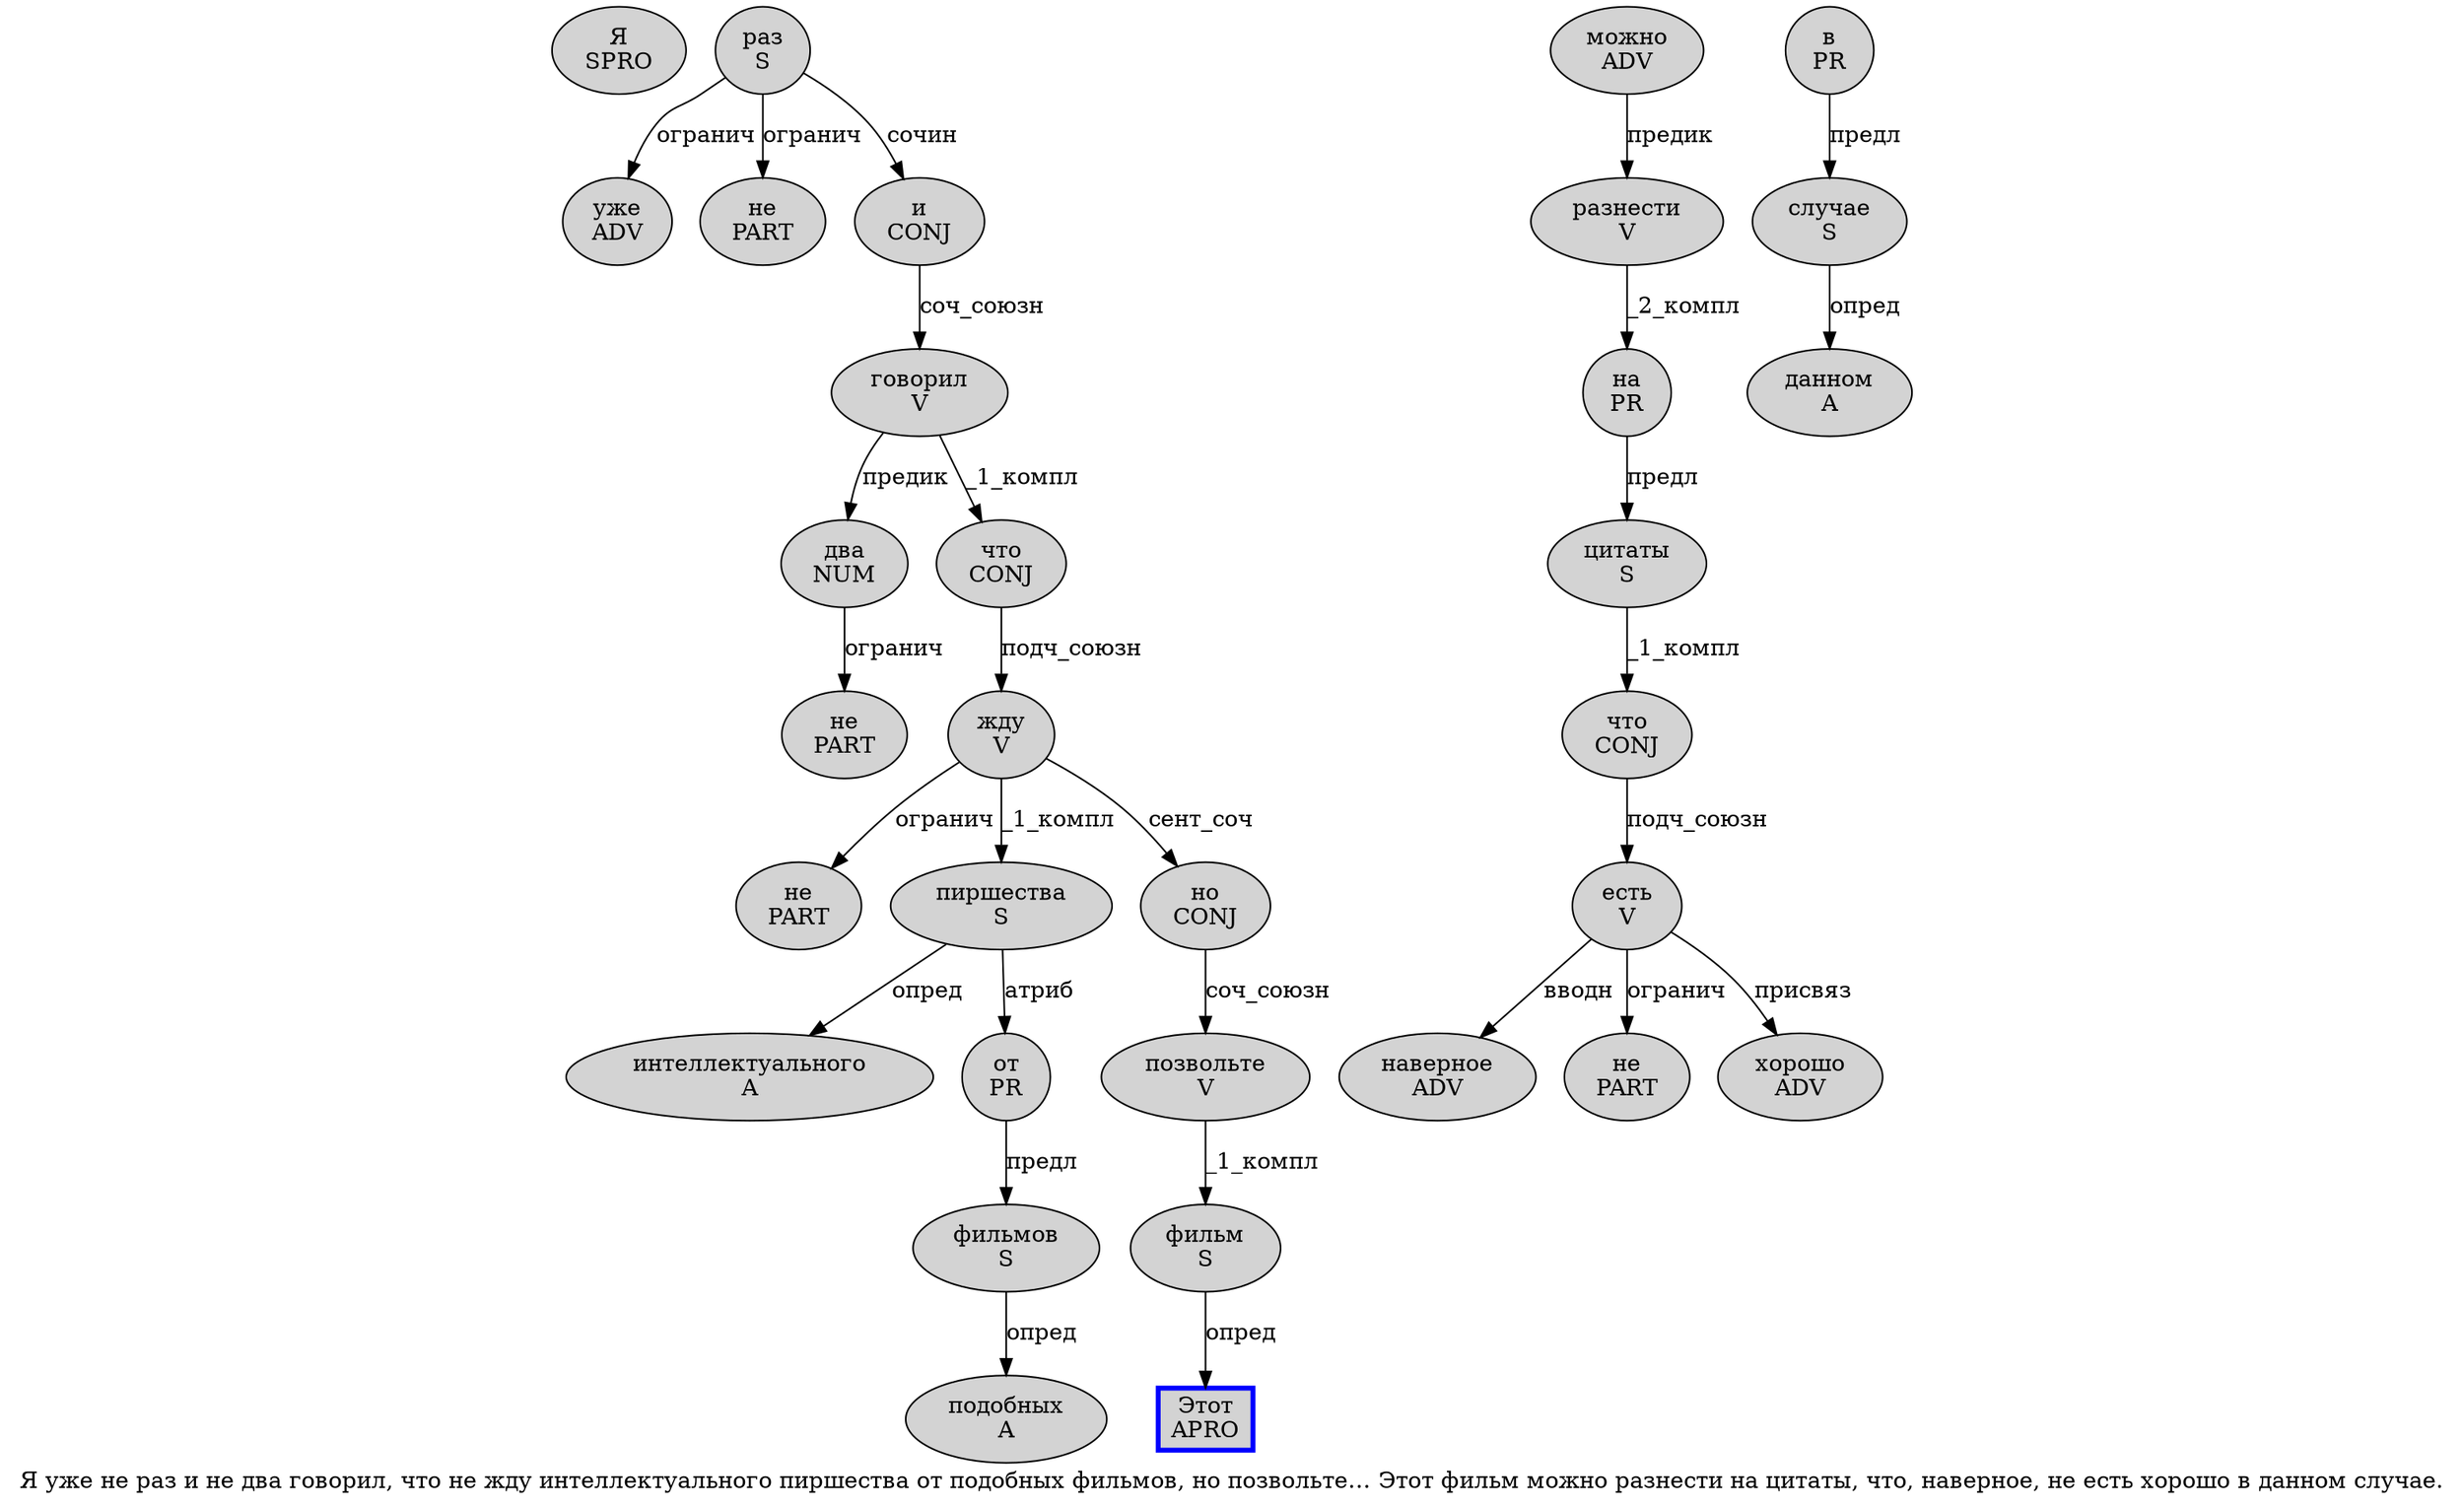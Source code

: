 digraph SENTENCE_4525 {
	graph [label="Я уже не раз и не два говорил, что не жду интеллектуального пиршества от подобных фильмов, но позвольте… Этот фильм можно разнести на цитаты, что, наверное, не есть хорошо в данном случае."]
	node [style=filled]
		0 [label="Я
SPRO" color="" fillcolor=lightgray penwidth=1 shape=ellipse]
		1 [label="уже
ADV" color="" fillcolor=lightgray penwidth=1 shape=ellipse]
		2 [label="не
PART" color="" fillcolor=lightgray penwidth=1 shape=ellipse]
		3 [label="раз
S" color="" fillcolor=lightgray penwidth=1 shape=ellipse]
		4 [label="и
CONJ" color="" fillcolor=lightgray penwidth=1 shape=ellipse]
		5 [label="не
PART" color="" fillcolor=lightgray penwidth=1 shape=ellipse]
		6 [label="два
NUM" color="" fillcolor=lightgray penwidth=1 shape=ellipse]
		7 [label="говорил
V" color="" fillcolor=lightgray penwidth=1 shape=ellipse]
		9 [label="что
CONJ" color="" fillcolor=lightgray penwidth=1 shape=ellipse]
		10 [label="не
PART" color="" fillcolor=lightgray penwidth=1 shape=ellipse]
		11 [label="жду
V" color="" fillcolor=lightgray penwidth=1 shape=ellipse]
		12 [label="интеллектуального
A" color="" fillcolor=lightgray penwidth=1 shape=ellipse]
		13 [label="пиршества
S" color="" fillcolor=lightgray penwidth=1 shape=ellipse]
		14 [label="от
PR" color="" fillcolor=lightgray penwidth=1 shape=ellipse]
		15 [label="подобных
A" color="" fillcolor=lightgray penwidth=1 shape=ellipse]
		16 [label="фильмов
S" color="" fillcolor=lightgray penwidth=1 shape=ellipse]
		18 [label="но
CONJ" color="" fillcolor=lightgray penwidth=1 shape=ellipse]
		19 [label="позвольте
V" color="" fillcolor=lightgray penwidth=1 shape=ellipse]
		21 [label="Этот
APRO" color=blue fillcolor=lightgray penwidth=3 shape=box]
		22 [label="фильм
S" color="" fillcolor=lightgray penwidth=1 shape=ellipse]
		23 [label="можно
ADV" color="" fillcolor=lightgray penwidth=1 shape=ellipse]
		24 [label="разнести
V" color="" fillcolor=lightgray penwidth=1 shape=ellipse]
		25 [label="на
PR" color="" fillcolor=lightgray penwidth=1 shape=ellipse]
		26 [label="цитаты
S" color="" fillcolor=lightgray penwidth=1 shape=ellipse]
		28 [label="что
CONJ" color="" fillcolor=lightgray penwidth=1 shape=ellipse]
		30 [label="наверное
ADV" color="" fillcolor=lightgray penwidth=1 shape=ellipse]
		32 [label="не
PART" color="" fillcolor=lightgray penwidth=1 shape=ellipse]
		33 [label="есть
V" color="" fillcolor=lightgray penwidth=1 shape=ellipse]
		34 [label="хорошо
ADV" color="" fillcolor=lightgray penwidth=1 shape=ellipse]
		35 [label="в
PR" color="" fillcolor=lightgray penwidth=1 shape=ellipse]
		36 [label="данном
A" color="" fillcolor=lightgray penwidth=1 shape=ellipse]
		37 [label="случае
S" color="" fillcolor=lightgray penwidth=1 shape=ellipse]
			22 -> 21 [label="опред"]
			11 -> 10 [label="огранич"]
			11 -> 13 [label="_1_компл"]
			11 -> 18 [label="сент_соч"]
			35 -> 37 [label="предл"]
			37 -> 36 [label="опред"]
			13 -> 12 [label="опред"]
			13 -> 14 [label="атриб"]
			3 -> 1 [label="огранич"]
			3 -> 2 [label="огранич"]
			3 -> 4 [label="сочин"]
			7 -> 6 [label="предик"]
			7 -> 9 [label="_1_компл"]
			6 -> 5 [label="огранич"]
			14 -> 16 [label="предл"]
			18 -> 19 [label="соч_союзн"]
			16 -> 15 [label="опред"]
			33 -> 30 [label="вводн"]
			33 -> 32 [label="огранич"]
			33 -> 34 [label="присвяз"]
			23 -> 24 [label="предик"]
			19 -> 22 [label="_1_компл"]
			4 -> 7 [label="соч_союзн"]
			25 -> 26 [label="предл"]
			26 -> 28 [label="_1_компл"]
			9 -> 11 [label="подч_союзн"]
			24 -> 25 [label="_2_компл"]
			28 -> 33 [label="подч_союзн"]
}